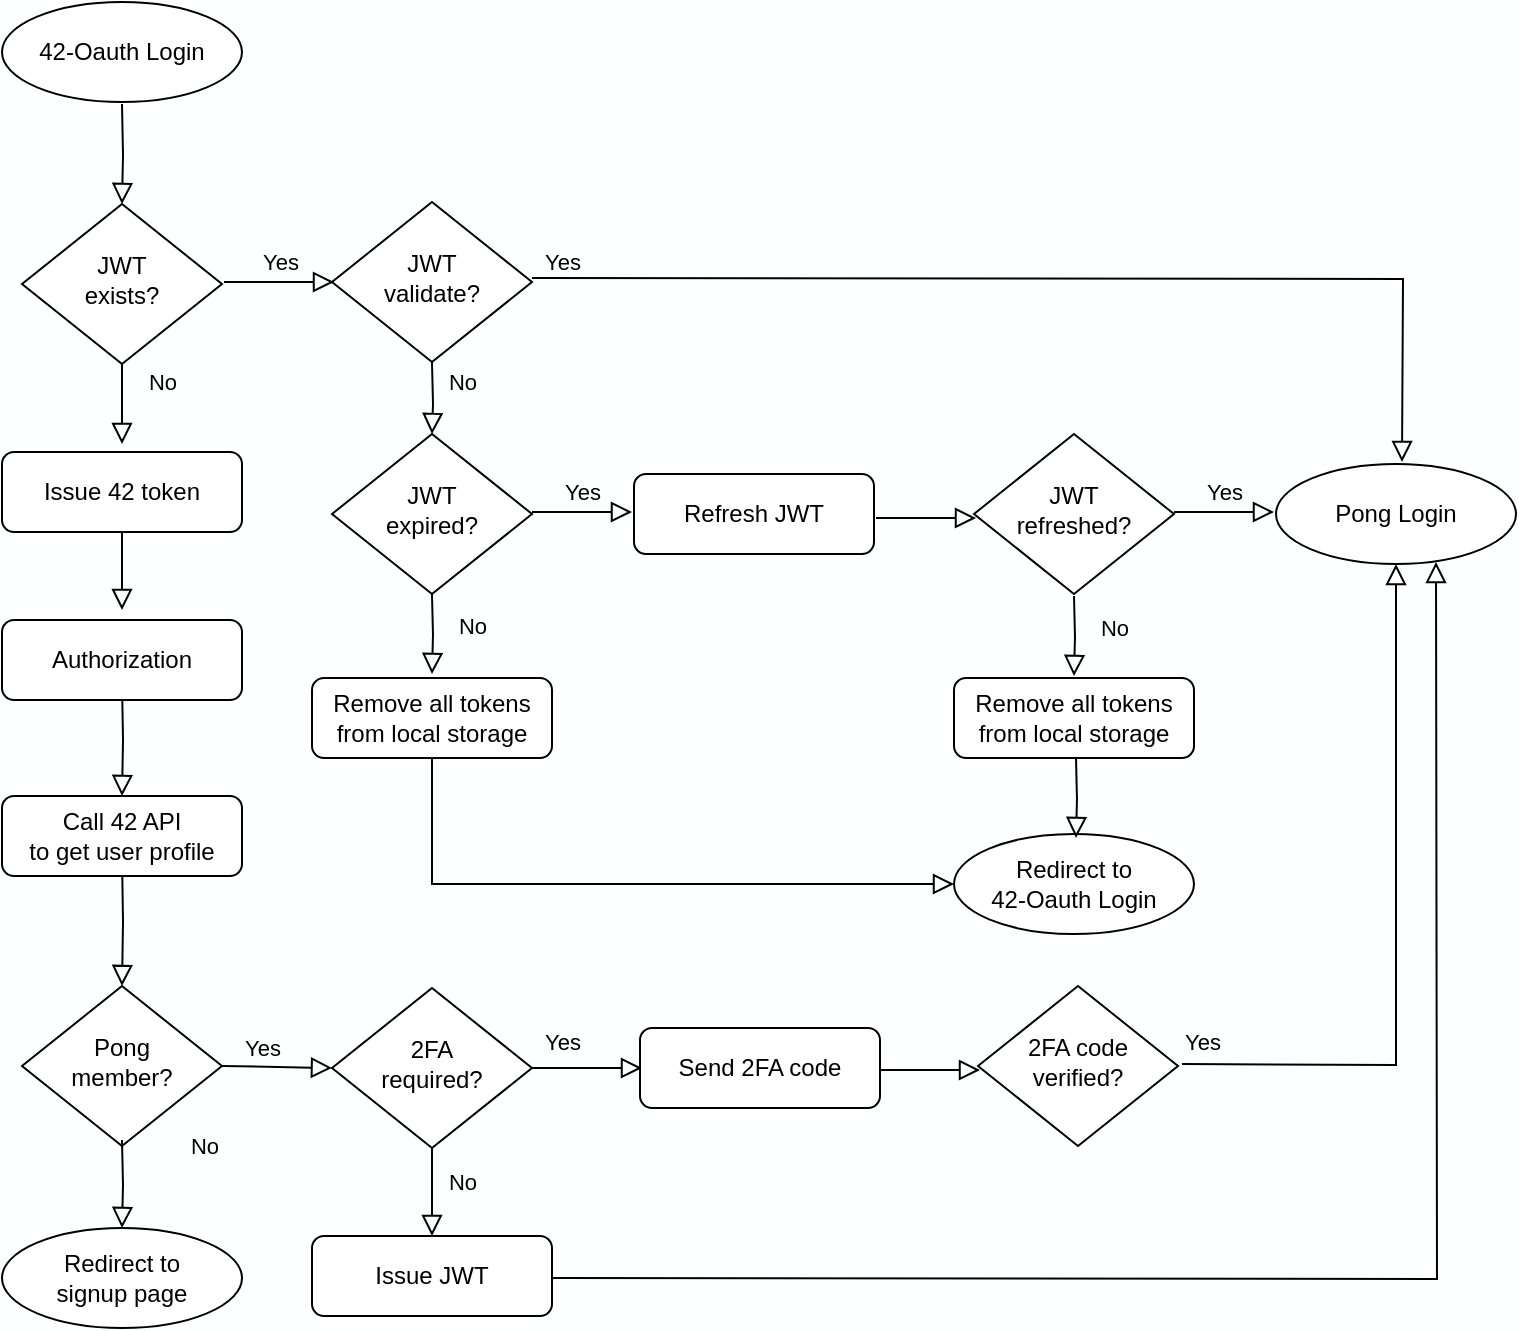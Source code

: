 <mxfile version="21.3.7" type="github">
  <diagram id="C5RBs43oDa-KdzZeNtuy" name="Page-1">
    <mxGraphModel dx="2074" dy="1156" grid="1" gridSize="10" guides="1" tooltips="1" connect="1" arrows="1" fold="1" page="1" pageScale="1" pageWidth="827" pageHeight="1169" background="#feffff" math="0" shadow="0">
      <root>
        <mxCell id="WIyWlLk6GJQsqaUBKTNV-0" />
        <mxCell id="WIyWlLk6GJQsqaUBKTNV-1" parent="WIyWlLk6GJQsqaUBKTNV-0" />
        <mxCell id="WIyWlLk6GJQsqaUBKTNV-2" value="" style="rounded=0;html=1;jettySize=auto;orthogonalLoop=1;fontSize=11;endArrow=block;endFill=0;endSize=8;strokeWidth=1;shadow=0;labelBackgroundColor=none;edgeStyle=orthogonalEdgeStyle;" parent="WIyWlLk6GJQsqaUBKTNV-1" target="WIyWlLk6GJQsqaUBKTNV-6" edge="1">
          <mxGeometry relative="1" as="geometry">
            <mxPoint x="110" y="91" as="sourcePoint" />
          </mxGeometry>
        </mxCell>
        <mxCell id="WIyWlLk6GJQsqaUBKTNV-4" value="No" style="rounded=0;html=1;jettySize=auto;orthogonalLoop=1;fontSize=11;endArrow=block;endFill=0;endSize=8;strokeWidth=1;shadow=0;labelBackgroundColor=none;edgeStyle=orthogonalEdgeStyle;" parent="WIyWlLk6GJQsqaUBKTNV-1" source="WIyWlLk6GJQsqaUBKTNV-6" edge="1">
          <mxGeometry x="-0.556" y="20" relative="1" as="geometry">
            <mxPoint as="offset" />
            <mxPoint x="110" y="261" as="targetPoint" />
          </mxGeometry>
        </mxCell>
        <mxCell id="WIyWlLk6GJQsqaUBKTNV-5" value="Yes" style="edgeStyle=orthogonalEdgeStyle;rounded=0;html=1;jettySize=auto;orthogonalLoop=1;fontSize=11;endArrow=block;endFill=0;endSize=8;strokeWidth=1;shadow=0;labelBackgroundColor=none;entryX=0;entryY=0.5;entryDx=0;entryDy=0;" parent="WIyWlLk6GJQsqaUBKTNV-1" edge="1">
          <mxGeometry x="0.027" y="10" relative="1" as="geometry">
            <mxPoint as="offset" />
            <mxPoint x="161" y="180" as="sourcePoint" />
            <mxPoint x="216" y="180" as="targetPoint" />
          </mxGeometry>
        </mxCell>
        <mxCell id="WIyWlLk6GJQsqaUBKTNV-6" value="JWT&lt;br&gt;exists?" style="rhombus;whiteSpace=wrap;html=1;shadow=0;fontFamily=Helvetica;fontSize=12;align=center;strokeWidth=1;spacing=6;spacingTop=-4;" parent="WIyWlLk6GJQsqaUBKTNV-1" vertex="1">
          <mxGeometry x="60" y="141" width="100" height="80" as="geometry" />
        </mxCell>
        <mxCell id="WIyWlLk6GJQsqaUBKTNV-8" value="" style="rounded=0;html=1;jettySize=auto;orthogonalLoop=1;fontSize=11;endArrow=block;endFill=0;endSize=8;strokeWidth=1;shadow=0;labelBackgroundColor=none;edgeStyle=orthogonalEdgeStyle;" parent="WIyWlLk6GJQsqaUBKTNV-1" edge="1">
          <mxGeometry x="-0.156" y="20" relative="1" as="geometry">
            <mxPoint as="offset" />
            <mxPoint x="110" y="299" as="sourcePoint" />
            <mxPoint x="110" y="344" as="targetPoint" />
          </mxGeometry>
        </mxCell>
        <mxCell id="WIyWlLk6GJQsqaUBKTNV-11" value="Refresh JWT" style="rounded=1;whiteSpace=wrap;html=1;fontSize=12;glass=0;strokeWidth=1;shadow=0;" parent="WIyWlLk6GJQsqaUBKTNV-1" vertex="1">
          <mxGeometry x="366" y="276" width="120" height="40" as="geometry" />
        </mxCell>
        <mxCell id="J-SlRhvXGQLOrrwX8WgV-0" value="42-Oauth Login" style="ellipse;whiteSpace=wrap;html=1;" vertex="1" parent="WIyWlLk6GJQsqaUBKTNV-1">
          <mxGeometry x="50" y="40" width="120" height="50" as="geometry" />
        </mxCell>
        <mxCell id="J-SlRhvXGQLOrrwX8WgV-2" value="Yes" style="edgeStyle=orthogonalEdgeStyle;rounded=0;html=1;jettySize=auto;orthogonalLoop=1;fontSize=11;endArrow=block;endFill=0;endSize=8;strokeWidth=1;shadow=0;labelBackgroundColor=none;" edge="1" parent="WIyWlLk6GJQsqaUBKTNV-1">
          <mxGeometry x="-0.943" y="8" relative="1" as="geometry">
            <mxPoint as="offset" />
            <mxPoint x="315" y="178" as="sourcePoint" />
            <mxPoint x="750" y="270" as="targetPoint" />
          </mxGeometry>
        </mxCell>
        <mxCell id="J-SlRhvXGQLOrrwX8WgV-3" value="JWT&lt;br&gt;validate?" style="rhombus;whiteSpace=wrap;html=1;shadow=0;fontFamily=Helvetica;fontSize=12;align=center;strokeWidth=1;spacing=6;spacingTop=-4;" vertex="1" parent="WIyWlLk6GJQsqaUBKTNV-1">
          <mxGeometry x="215" y="140" width="100" height="80" as="geometry" />
        </mxCell>
        <mxCell id="J-SlRhvXGQLOrrwX8WgV-5" value="No" style="rounded=0;html=1;jettySize=auto;orthogonalLoop=1;fontSize=11;endArrow=block;endFill=0;endSize=8;strokeWidth=1;shadow=0;labelBackgroundColor=none;edgeStyle=orthogonalEdgeStyle;" edge="1" parent="WIyWlLk6GJQsqaUBKTNV-1" target="J-SlRhvXGQLOrrwX8WgV-6">
          <mxGeometry x="-0.433" y="15" relative="1" as="geometry">
            <mxPoint as="offset" />
            <mxPoint x="265" y="220" as="sourcePoint" />
          </mxGeometry>
        </mxCell>
        <mxCell id="J-SlRhvXGQLOrrwX8WgV-6" value="JWT&lt;br&gt;expired?" style="rhombus;whiteSpace=wrap;html=1;shadow=0;fontFamily=Helvetica;fontSize=12;align=center;strokeWidth=1;spacing=6;spacingTop=-4;" vertex="1" parent="WIyWlLk6GJQsqaUBKTNV-1">
          <mxGeometry x="215" y="256" width="100" height="80" as="geometry" />
        </mxCell>
        <mxCell id="J-SlRhvXGQLOrrwX8WgV-10" value="No" style="rounded=0;html=1;jettySize=auto;orthogonalLoop=1;fontSize=11;endArrow=block;endFill=0;endSize=8;strokeWidth=1;shadow=0;labelBackgroundColor=none;edgeStyle=orthogonalEdgeStyle;" edge="1" parent="WIyWlLk6GJQsqaUBKTNV-1">
          <mxGeometry x="-0.25" y="20" relative="1" as="geometry">
            <mxPoint as="offset" />
            <mxPoint x="265" y="336" as="sourcePoint" />
            <mxPoint x="265" y="376" as="targetPoint" />
          </mxGeometry>
        </mxCell>
        <mxCell id="J-SlRhvXGQLOrrwX8WgV-13" value="Yes" style="edgeStyle=orthogonalEdgeStyle;rounded=0;html=1;jettySize=auto;orthogonalLoop=1;fontSize=11;endArrow=block;endFill=0;endSize=8;strokeWidth=1;shadow=0;labelBackgroundColor=none;" edge="1" parent="WIyWlLk6GJQsqaUBKTNV-1">
          <mxGeometry y="10" relative="1" as="geometry">
            <mxPoint as="offset" />
            <mxPoint x="315" y="295" as="sourcePoint" />
            <mxPoint x="365" y="295" as="targetPoint" />
          </mxGeometry>
        </mxCell>
        <mxCell id="J-SlRhvXGQLOrrwX8WgV-20" value="" style="edgeStyle=orthogonalEdgeStyle;rounded=0;html=1;jettySize=auto;orthogonalLoop=1;fontSize=11;endArrow=block;endFill=0;endSize=8;strokeWidth=1;shadow=0;labelBackgroundColor=none;" edge="1" parent="WIyWlLk6GJQsqaUBKTNV-1">
          <mxGeometry y="10" relative="1" as="geometry">
            <mxPoint as="offset" />
            <mxPoint x="487" y="298" as="sourcePoint" />
            <mxPoint x="537" y="298" as="targetPoint" />
          </mxGeometry>
        </mxCell>
        <mxCell id="J-SlRhvXGQLOrrwX8WgV-22" value="JWT&lt;br&gt;refreshed?" style="rhombus;whiteSpace=wrap;html=1;shadow=0;fontFamily=Helvetica;fontSize=12;align=center;strokeWidth=1;spacing=6;spacingTop=-4;" vertex="1" parent="WIyWlLk6GJQsqaUBKTNV-1">
          <mxGeometry x="536" y="256" width="100" height="80" as="geometry" />
        </mxCell>
        <mxCell id="J-SlRhvXGQLOrrwX8WgV-23" value="Yes" style="edgeStyle=orthogonalEdgeStyle;rounded=0;html=1;jettySize=auto;orthogonalLoop=1;fontSize=11;endArrow=block;endFill=0;endSize=8;strokeWidth=1;shadow=0;labelBackgroundColor=none;" edge="1" parent="WIyWlLk6GJQsqaUBKTNV-1">
          <mxGeometry y="10" relative="1" as="geometry">
            <mxPoint as="offset" />
            <mxPoint x="636" y="295" as="sourcePoint" />
            <mxPoint x="686" y="295" as="targetPoint" />
          </mxGeometry>
        </mxCell>
        <mxCell id="J-SlRhvXGQLOrrwX8WgV-24" value="Pong Login" style="ellipse;whiteSpace=wrap;html=1;" vertex="1" parent="WIyWlLk6GJQsqaUBKTNV-1">
          <mxGeometry x="687" y="271" width="120" height="50" as="geometry" />
        </mxCell>
        <mxCell id="J-SlRhvXGQLOrrwX8WgV-26" value="No" style="rounded=0;html=1;jettySize=auto;orthogonalLoop=1;fontSize=11;endArrow=block;endFill=0;endSize=8;strokeWidth=1;shadow=0;labelBackgroundColor=none;edgeStyle=orthogonalEdgeStyle;" edge="1" parent="WIyWlLk6GJQsqaUBKTNV-1">
          <mxGeometry x="-0.25" y="20" relative="1" as="geometry">
            <mxPoint as="offset" />
            <mxPoint x="586" y="337" as="sourcePoint" />
            <mxPoint x="586" y="377" as="targetPoint" />
          </mxGeometry>
        </mxCell>
        <mxCell id="J-SlRhvXGQLOrrwX8WgV-29" value="Remove all tokens&lt;br&gt;from local storage" style="rounded=1;whiteSpace=wrap;html=1;fontSize=12;glass=0;strokeWidth=1;shadow=0;" vertex="1" parent="WIyWlLk6GJQsqaUBKTNV-1">
          <mxGeometry x="205" y="378" width="120" height="40" as="geometry" />
        </mxCell>
        <mxCell id="J-SlRhvXGQLOrrwX8WgV-30" value="" style="rounded=0;html=1;jettySize=auto;orthogonalLoop=1;fontSize=11;endArrow=block;endFill=0;endSize=8;strokeWidth=1;shadow=0;labelBackgroundColor=none;edgeStyle=orthogonalEdgeStyle;exitX=0.5;exitY=1;exitDx=0;exitDy=0;entryX=0;entryY=0.5;entryDx=0;entryDy=0;" edge="1" parent="WIyWlLk6GJQsqaUBKTNV-1" source="J-SlRhvXGQLOrrwX8WgV-29" target="J-SlRhvXGQLOrrwX8WgV-31">
          <mxGeometry x="-0.25" y="20" relative="1" as="geometry">
            <mxPoint as="offset" />
            <mxPoint x="266" y="418" as="sourcePoint" />
            <mxPoint x="266" y="458" as="targetPoint" />
          </mxGeometry>
        </mxCell>
        <mxCell id="J-SlRhvXGQLOrrwX8WgV-31" value="Redirect to&lt;br&gt;42-Oauth Login" style="ellipse;whiteSpace=wrap;html=1;" vertex="1" parent="WIyWlLk6GJQsqaUBKTNV-1">
          <mxGeometry x="526" y="456" width="120" height="50" as="geometry" />
        </mxCell>
        <mxCell id="J-SlRhvXGQLOrrwX8WgV-32" value="Remove all tokens&lt;br&gt;from local storage" style="rounded=1;whiteSpace=wrap;html=1;fontSize=12;glass=0;strokeWidth=1;shadow=0;" vertex="1" parent="WIyWlLk6GJQsqaUBKTNV-1">
          <mxGeometry x="526" y="378" width="120" height="40" as="geometry" />
        </mxCell>
        <mxCell id="J-SlRhvXGQLOrrwX8WgV-33" value="" style="rounded=0;html=1;jettySize=auto;orthogonalLoop=1;fontSize=11;endArrow=block;endFill=0;endSize=8;strokeWidth=1;shadow=0;labelBackgroundColor=none;edgeStyle=orthogonalEdgeStyle;" edge="1" parent="WIyWlLk6GJQsqaUBKTNV-1">
          <mxGeometry x="-0.25" y="20" relative="1" as="geometry">
            <mxPoint as="offset" />
            <mxPoint x="587" y="418" as="sourcePoint" />
            <mxPoint x="587" y="458" as="targetPoint" />
          </mxGeometry>
        </mxCell>
        <mxCell id="J-SlRhvXGQLOrrwX8WgV-34" value="Issue 42 token" style="rounded=1;whiteSpace=wrap;html=1;fontSize=12;glass=0;strokeWidth=1;shadow=0;" vertex="1" parent="WIyWlLk6GJQsqaUBKTNV-1">
          <mxGeometry x="50" y="265" width="120" height="40" as="geometry" />
        </mxCell>
        <mxCell id="J-SlRhvXGQLOrrwX8WgV-35" value="" style="rounded=0;html=1;jettySize=auto;orthogonalLoop=1;fontSize=11;endArrow=block;endFill=0;endSize=8;strokeWidth=1;shadow=0;labelBackgroundColor=none;edgeStyle=orthogonalEdgeStyle;entryX=0.5;entryY=0;entryDx=0;entryDy=0;" edge="1" parent="WIyWlLk6GJQsqaUBKTNV-1" target="J-SlRhvXGQLOrrwX8WgV-38">
          <mxGeometry x="-0.156" y="20" relative="1" as="geometry">
            <mxPoint as="offset" />
            <mxPoint x="110" y="380" as="sourcePoint" />
            <mxPoint x="110" y="425" as="targetPoint" />
          </mxGeometry>
        </mxCell>
        <mxCell id="J-SlRhvXGQLOrrwX8WgV-36" value="Authorization" style="rounded=1;whiteSpace=wrap;html=1;fontSize=12;glass=0;strokeWidth=1;shadow=0;" vertex="1" parent="WIyWlLk6GJQsqaUBKTNV-1">
          <mxGeometry x="50" y="349" width="120" height="40" as="geometry" />
        </mxCell>
        <mxCell id="J-SlRhvXGQLOrrwX8WgV-37" value="" style="rounded=0;html=1;jettySize=auto;orthogonalLoop=1;fontSize=11;endArrow=block;endFill=0;endSize=8;strokeWidth=1;shadow=0;labelBackgroundColor=none;edgeStyle=orthogonalEdgeStyle;entryX=0.5;entryY=0;entryDx=0;entryDy=0;" edge="1" parent="WIyWlLk6GJQsqaUBKTNV-1" target="J-SlRhvXGQLOrrwX8WgV-39">
          <mxGeometry x="-0.156" y="20" relative="1" as="geometry">
            <mxPoint as="offset" />
            <mxPoint x="110" y="467" as="sourcePoint" />
            <mxPoint x="110" y="512" as="targetPoint" />
          </mxGeometry>
        </mxCell>
        <mxCell id="J-SlRhvXGQLOrrwX8WgV-38" value="Call 42 API&lt;br&gt;to get user profile" style="rounded=1;whiteSpace=wrap;html=1;fontSize=12;glass=0;strokeWidth=1;shadow=0;" vertex="1" parent="WIyWlLk6GJQsqaUBKTNV-1">
          <mxGeometry x="50" y="437" width="120" height="40" as="geometry" />
        </mxCell>
        <mxCell id="J-SlRhvXGQLOrrwX8WgV-39" value="Pong&lt;br&gt;member?" style="rhombus;whiteSpace=wrap;html=1;shadow=0;fontFamily=Helvetica;fontSize=12;align=center;strokeWidth=1;spacing=6;spacingTop=-4;" vertex="1" parent="WIyWlLk6GJQsqaUBKTNV-1">
          <mxGeometry x="60" y="532" width="100" height="80" as="geometry" />
        </mxCell>
        <mxCell id="J-SlRhvXGQLOrrwX8WgV-40" value="Yes" style="edgeStyle=orthogonalEdgeStyle;rounded=0;html=1;jettySize=auto;orthogonalLoop=1;fontSize=11;endArrow=block;endFill=0;endSize=8;strokeWidth=1;shadow=0;labelBackgroundColor=none;entryX=0;entryY=0.5;entryDx=0;entryDy=0;" edge="1" parent="WIyWlLk6GJQsqaUBKTNV-1" target="J-SlRhvXGQLOrrwX8WgV-51">
          <mxGeometry x="-0.285" y="9" relative="1" as="geometry">
            <mxPoint as="offset" />
            <mxPoint x="160" y="572" as="sourcePoint" />
            <mxPoint x="210" y="572" as="targetPoint" />
          </mxGeometry>
        </mxCell>
        <mxCell id="J-SlRhvXGQLOrrwX8WgV-41" value="No" style="rounded=0;html=1;jettySize=auto;orthogonalLoop=1;fontSize=11;endArrow=block;endFill=0;endSize=8;strokeWidth=1;shadow=0;labelBackgroundColor=none;edgeStyle=orthogonalEdgeStyle;entryX=0.5;entryY=0;entryDx=0;entryDy=0;" edge="1" parent="WIyWlLk6GJQsqaUBKTNV-1" target="J-SlRhvXGQLOrrwX8WgV-42">
          <mxGeometry x="0.011" y="-20" relative="1" as="geometry">
            <mxPoint x="40" as="offset" />
            <mxPoint x="110" y="609" as="sourcePoint" />
            <mxPoint x="110" y="649" as="targetPoint" />
          </mxGeometry>
        </mxCell>
        <mxCell id="J-SlRhvXGQLOrrwX8WgV-42" value="Redirect to&lt;br&gt;signup page" style="ellipse;whiteSpace=wrap;html=1;" vertex="1" parent="WIyWlLk6GJQsqaUBKTNV-1">
          <mxGeometry x="50" y="653" width="120" height="50" as="geometry" />
        </mxCell>
        <mxCell id="J-SlRhvXGQLOrrwX8WgV-43" value="Issue JWT" style="rounded=1;whiteSpace=wrap;html=1;fontSize=12;glass=0;strokeWidth=1;shadow=0;" vertex="1" parent="WIyWlLk6GJQsqaUBKTNV-1">
          <mxGeometry x="205" y="657" width="120" height="40" as="geometry" />
        </mxCell>
        <mxCell id="J-SlRhvXGQLOrrwX8WgV-44" value="" style="edgeStyle=orthogonalEdgeStyle;rounded=0;html=1;jettySize=auto;orthogonalLoop=1;fontSize=11;endArrow=block;endFill=0;endSize=8;strokeWidth=1;shadow=0;labelBackgroundColor=none;" edge="1" parent="WIyWlLk6GJQsqaUBKTNV-1">
          <mxGeometry y="10" relative="1" as="geometry">
            <mxPoint as="offset" />
            <mxPoint x="325" y="678" as="sourcePoint" />
            <mxPoint x="767" y="320" as="targetPoint" />
          </mxGeometry>
        </mxCell>
        <mxCell id="J-SlRhvXGQLOrrwX8WgV-51" value="2FA&lt;br&gt;required?" style="rhombus;whiteSpace=wrap;html=1;shadow=0;fontFamily=Helvetica;fontSize=12;align=center;strokeWidth=1;spacing=6;spacingTop=-4;" vertex="1" parent="WIyWlLk6GJQsqaUBKTNV-1">
          <mxGeometry x="215" y="533" width="100" height="80" as="geometry" />
        </mxCell>
        <mxCell id="J-SlRhvXGQLOrrwX8WgV-54" value="Yes" style="edgeStyle=orthogonalEdgeStyle;rounded=0;html=1;jettySize=auto;orthogonalLoop=1;fontSize=11;endArrow=block;endFill=0;endSize=8;strokeWidth=1;shadow=0;labelBackgroundColor=none;entryX=0;entryY=0.5;entryDx=0;entryDy=0;" edge="1" parent="WIyWlLk6GJQsqaUBKTNV-1">
          <mxGeometry x="-0.455" y="13" relative="1" as="geometry">
            <mxPoint as="offset" />
            <mxPoint x="315" y="573" as="sourcePoint" />
            <mxPoint x="370" y="573" as="targetPoint" />
          </mxGeometry>
        </mxCell>
        <mxCell id="J-SlRhvXGQLOrrwX8WgV-55" value="No" style="rounded=0;html=1;jettySize=auto;orthogonalLoop=1;fontSize=11;endArrow=block;endFill=0;endSize=8;strokeWidth=1;shadow=0;labelBackgroundColor=none;edgeStyle=orthogonalEdgeStyle;entryX=0.5;entryY=0;entryDx=0;entryDy=0;" edge="1" parent="WIyWlLk6GJQsqaUBKTNV-1">
          <mxGeometry x="-0.227" y="15" relative="1" as="geometry">
            <mxPoint as="offset" />
            <mxPoint x="265" y="613" as="sourcePoint" />
            <mxPoint x="265" y="657" as="targetPoint" />
          </mxGeometry>
        </mxCell>
        <mxCell id="J-SlRhvXGQLOrrwX8WgV-56" value="Send 2FA code" style="rounded=1;whiteSpace=wrap;html=1;fontSize=12;glass=0;strokeWidth=1;shadow=0;" vertex="1" parent="WIyWlLk6GJQsqaUBKTNV-1">
          <mxGeometry x="369" y="553" width="120" height="40" as="geometry" />
        </mxCell>
        <mxCell id="J-SlRhvXGQLOrrwX8WgV-57" value="" style="edgeStyle=orthogonalEdgeStyle;rounded=0;html=1;jettySize=auto;orthogonalLoop=1;fontSize=11;endArrow=block;endFill=0;endSize=8;strokeWidth=1;shadow=0;labelBackgroundColor=none;" edge="1" parent="WIyWlLk6GJQsqaUBKTNV-1">
          <mxGeometry y="10" relative="1" as="geometry">
            <mxPoint as="offset" />
            <mxPoint x="489" y="574" as="sourcePoint" />
            <mxPoint x="539" y="574" as="targetPoint" />
          </mxGeometry>
        </mxCell>
        <mxCell id="J-SlRhvXGQLOrrwX8WgV-58" value="2FA code&lt;br&gt;verified?" style="rhombus;whiteSpace=wrap;html=1;shadow=0;fontFamily=Helvetica;fontSize=12;align=center;strokeWidth=1;spacing=6;spacingTop=-4;" vertex="1" parent="WIyWlLk6GJQsqaUBKTNV-1">
          <mxGeometry x="538" y="532" width="100" height="80" as="geometry" />
        </mxCell>
        <mxCell id="J-SlRhvXGQLOrrwX8WgV-59" value="Yes" style="edgeStyle=orthogonalEdgeStyle;rounded=0;html=1;jettySize=auto;orthogonalLoop=1;fontSize=11;endArrow=block;endFill=0;endSize=8;strokeWidth=1;shadow=0;labelBackgroundColor=none;entryX=0.5;entryY=1;entryDx=0;entryDy=0;" edge="1" parent="WIyWlLk6GJQsqaUBKTNV-1" target="J-SlRhvXGQLOrrwX8WgV-24">
          <mxGeometry x="-0.944" y="11" relative="1" as="geometry">
            <mxPoint as="offset" />
            <mxPoint x="640" y="571" as="sourcePoint" />
            <mxPoint x="690" y="570" as="targetPoint" />
          </mxGeometry>
        </mxCell>
      </root>
    </mxGraphModel>
  </diagram>
</mxfile>
